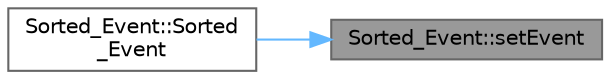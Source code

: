 digraph "Sorted_Event::setEvent"
{
 // LATEX_PDF_SIZE
  bgcolor="transparent";
  edge [fontname=Helvetica,fontsize=10,labelfontname=Helvetica,labelfontsize=10];
  node [fontname=Helvetica,fontsize=10,shape=box,height=0.2,width=0.4];
  rankdir="RL";
  Node1 [id="Node000001",label="Sorted_Event::setEvent",height=0.2,width=0.4,color="gray40", fillcolor="grey60", style="filled", fontcolor="black",tooltip=" "];
  Node1 -> Node2 [id="edge1_Node000001_Node000002",dir="back",color="steelblue1",style="solid",tooltip=" "];
  Node2 [id="Node000002",label="Sorted_Event::Sorted\l_Event",height=0.2,width=0.4,color="grey40", fillcolor="white", style="filled",URL="$class_sorted___event.html#ac1284dab08a8b2d8cfa31dfa78db96cd",tooltip=" "];
}
